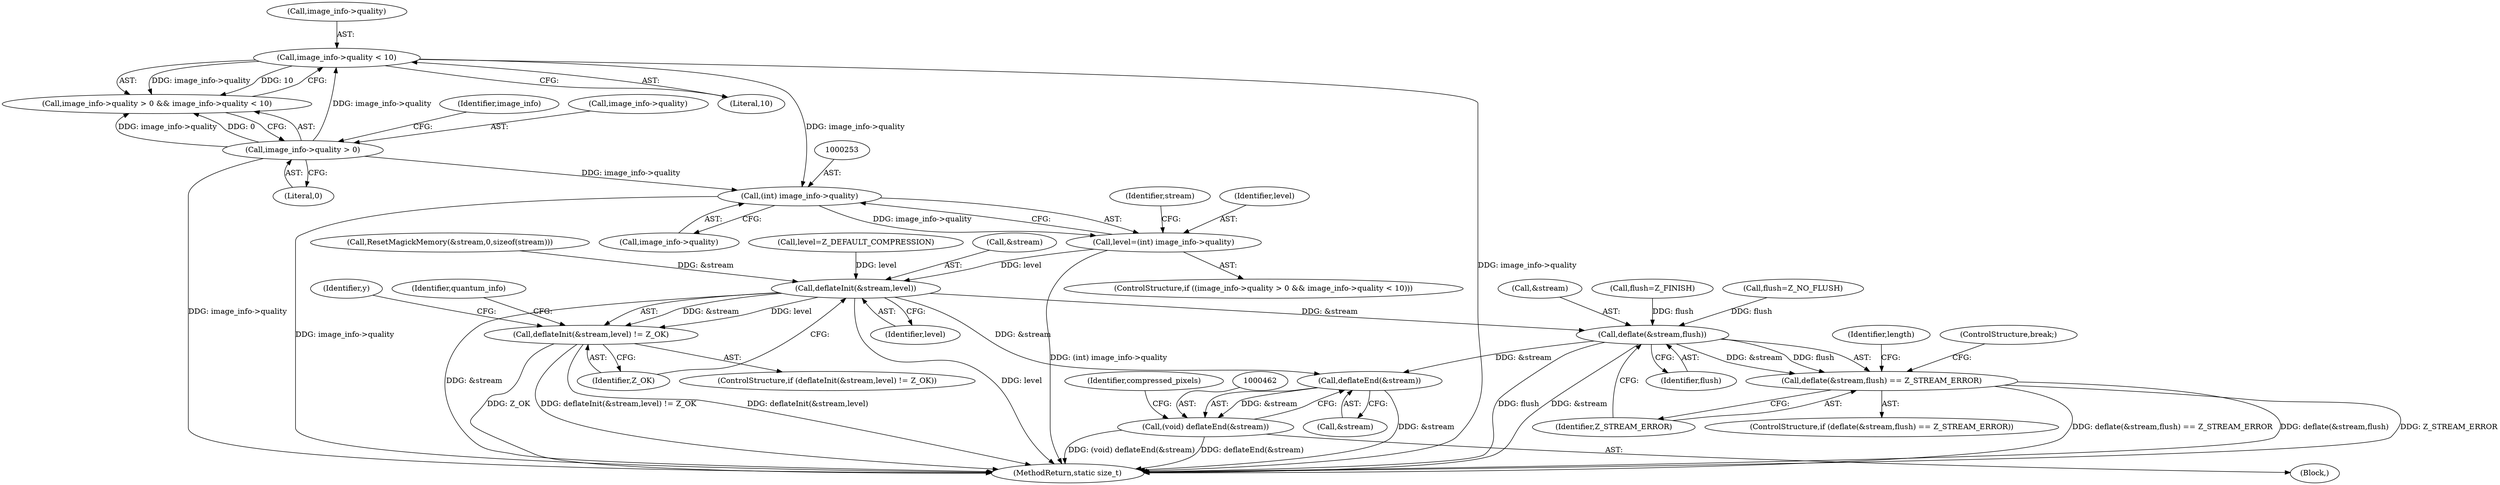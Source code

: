 digraph "0_ImageMagick_91cc3f36f2ccbd485a0456bab9aebe63b635da88@pointer" {
"1000252" [label="(Call,(int) image_info->quality)"];
"1000245" [label="(Call,image_info->quality < 10)"];
"1000240" [label="(Call,image_info->quality > 0)"];
"1000250" [label="(Call,level=(int) image_info->quality)"];
"1000259" [label="(Call,deflateInit(&stream,level))"];
"1000258" [label="(Call,deflateInit(&stream,level) != Z_OK)"];
"1000417" [label="(Call,deflate(&stream,flush))"];
"1000416" [label="(Call,deflate(&stream,flush) == Z_STREAM_ERROR)"];
"1000463" [label="(Call,deflateEnd(&stream))"];
"1000461" [label="(Call,(void) deflateEnd(&stream))"];
"1000224" [label="(Call,ResetMagickMemory(&stream,0,sizeof(stream)))"];
"1000258" [label="(Call,deflateInit(&stream,level) != Z_OK)"];
"1000241" [label="(Call,image_info->quality)"];
"1000464" [label="(Call,&stream)"];
"1000254" [label="(Call,image_info->quality)"];
"1000239" [label="(Call,image_info->quality > 0 && image_info->quality < 10)"];
"1000128" [label="(Call,flush=Z_NO_FLUSH)"];
"1000461" [label="(Call,(void) deflateEnd(&stream))"];
"1000420" [label="(Identifier,flush)"];
"1000252" [label="(Call,(int) image_info->quality)"];
"1000463" [label="(Call,deflateEnd(&stream))"];
"1000416" [label="(Call,deflate(&stream,flush) == Z_STREAM_ERROR)"];
"1000424" [label="(Identifier,length)"];
"1000247" [label="(Identifier,image_info)"];
"1000257" [label="(ControlStructure,if (deflateInit(&stream,level) != Z_OK))"];
"1000261" [label="(Identifier,stream)"];
"1000251" [label="(Identifier,level)"];
"1000250" [label="(Call,level=(int) image_info->quality)"];
"1000240" [label="(Call,image_info->quality > 0)"];
"1000417" [label="(Call,deflate(&stream,flush))"];
"1000266" [label="(Identifier,quantum_info)"];
"1000418" [label="(Call,&stream)"];
"1000460" [label="(Block,)"];
"1000415" [label="(ControlStructure,if (deflate(&stream,flush) == Z_STREAM_ERROR))"];
"1000259" [label="(Call,deflateInit(&stream,level))"];
"1000244" [label="(Literal,0)"];
"1000249" [label="(Literal,10)"];
"1000478" [label="(MethodReturn,static size_t)"];
"1000273" [label="(Identifier,y)"];
"1000235" [label="(Call,level=Z_DEFAULT_COMPRESSION)"];
"1000260" [label="(Call,&stream)"];
"1000245" [label="(Call,image_info->quality < 10)"];
"1000238" [label="(ControlStructure,if ((image_info->quality > 0 && image_info->quality < 10)))"];
"1000421" [label="(Identifier,Z_STREAM_ERROR)"];
"1000396" [label="(Call,flush=Z_FINISH)"];
"1000467" [label="(Identifier,compressed_pixels)"];
"1000422" [label="(ControlStructure,break;)"];
"1000246" [label="(Call,image_info->quality)"];
"1000262" [label="(Identifier,level)"];
"1000263" [label="(Identifier,Z_OK)"];
"1000252" -> "1000250"  [label="AST: "];
"1000252" -> "1000254"  [label="CFG: "];
"1000253" -> "1000252"  [label="AST: "];
"1000254" -> "1000252"  [label="AST: "];
"1000250" -> "1000252"  [label="CFG: "];
"1000252" -> "1000478"  [label="DDG: image_info->quality"];
"1000252" -> "1000250"  [label="DDG: image_info->quality"];
"1000245" -> "1000252"  [label="DDG: image_info->quality"];
"1000240" -> "1000252"  [label="DDG: image_info->quality"];
"1000245" -> "1000239"  [label="AST: "];
"1000245" -> "1000249"  [label="CFG: "];
"1000246" -> "1000245"  [label="AST: "];
"1000249" -> "1000245"  [label="AST: "];
"1000239" -> "1000245"  [label="CFG: "];
"1000245" -> "1000478"  [label="DDG: image_info->quality"];
"1000245" -> "1000239"  [label="DDG: image_info->quality"];
"1000245" -> "1000239"  [label="DDG: 10"];
"1000240" -> "1000245"  [label="DDG: image_info->quality"];
"1000240" -> "1000239"  [label="AST: "];
"1000240" -> "1000244"  [label="CFG: "];
"1000241" -> "1000240"  [label="AST: "];
"1000244" -> "1000240"  [label="AST: "];
"1000247" -> "1000240"  [label="CFG: "];
"1000239" -> "1000240"  [label="CFG: "];
"1000240" -> "1000478"  [label="DDG: image_info->quality"];
"1000240" -> "1000239"  [label="DDG: image_info->quality"];
"1000240" -> "1000239"  [label="DDG: 0"];
"1000250" -> "1000238"  [label="AST: "];
"1000251" -> "1000250"  [label="AST: "];
"1000261" -> "1000250"  [label="CFG: "];
"1000250" -> "1000478"  [label="DDG: (int) image_info->quality"];
"1000250" -> "1000259"  [label="DDG: level"];
"1000259" -> "1000258"  [label="AST: "];
"1000259" -> "1000262"  [label="CFG: "];
"1000260" -> "1000259"  [label="AST: "];
"1000262" -> "1000259"  [label="AST: "];
"1000263" -> "1000259"  [label="CFG: "];
"1000259" -> "1000478"  [label="DDG: &stream"];
"1000259" -> "1000478"  [label="DDG: level"];
"1000259" -> "1000258"  [label="DDG: &stream"];
"1000259" -> "1000258"  [label="DDG: level"];
"1000224" -> "1000259"  [label="DDG: &stream"];
"1000235" -> "1000259"  [label="DDG: level"];
"1000259" -> "1000417"  [label="DDG: &stream"];
"1000259" -> "1000463"  [label="DDG: &stream"];
"1000258" -> "1000257"  [label="AST: "];
"1000258" -> "1000263"  [label="CFG: "];
"1000263" -> "1000258"  [label="AST: "];
"1000266" -> "1000258"  [label="CFG: "];
"1000273" -> "1000258"  [label="CFG: "];
"1000258" -> "1000478"  [label="DDG: deflateInit(&stream,level)"];
"1000258" -> "1000478"  [label="DDG: Z_OK"];
"1000258" -> "1000478"  [label="DDG: deflateInit(&stream,level) != Z_OK"];
"1000417" -> "1000416"  [label="AST: "];
"1000417" -> "1000420"  [label="CFG: "];
"1000418" -> "1000417"  [label="AST: "];
"1000420" -> "1000417"  [label="AST: "];
"1000421" -> "1000417"  [label="CFG: "];
"1000417" -> "1000478"  [label="DDG: flush"];
"1000417" -> "1000478"  [label="DDG: &stream"];
"1000417" -> "1000416"  [label="DDG: &stream"];
"1000417" -> "1000416"  [label="DDG: flush"];
"1000396" -> "1000417"  [label="DDG: flush"];
"1000128" -> "1000417"  [label="DDG: flush"];
"1000417" -> "1000463"  [label="DDG: &stream"];
"1000416" -> "1000415"  [label="AST: "];
"1000416" -> "1000421"  [label="CFG: "];
"1000421" -> "1000416"  [label="AST: "];
"1000422" -> "1000416"  [label="CFG: "];
"1000424" -> "1000416"  [label="CFG: "];
"1000416" -> "1000478"  [label="DDG: deflate(&stream,flush) == Z_STREAM_ERROR"];
"1000416" -> "1000478"  [label="DDG: deflate(&stream,flush)"];
"1000416" -> "1000478"  [label="DDG: Z_STREAM_ERROR"];
"1000463" -> "1000461"  [label="AST: "];
"1000463" -> "1000464"  [label="CFG: "];
"1000464" -> "1000463"  [label="AST: "];
"1000461" -> "1000463"  [label="CFG: "];
"1000463" -> "1000478"  [label="DDG: &stream"];
"1000463" -> "1000461"  [label="DDG: &stream"];
"1000461" -> "1000460"  [label="AST: "];
"1000462" -> "1000461"  [label="AST: "];
"1000467" -> "1000461"  [label="CFG: "];
"1000461" -> "1000478"  [label="DDG: (void) deflateEnd(&stream)"];
"1000461" -> "1000478"  [label="DDG: deflateEnd(&stream)"];
}
